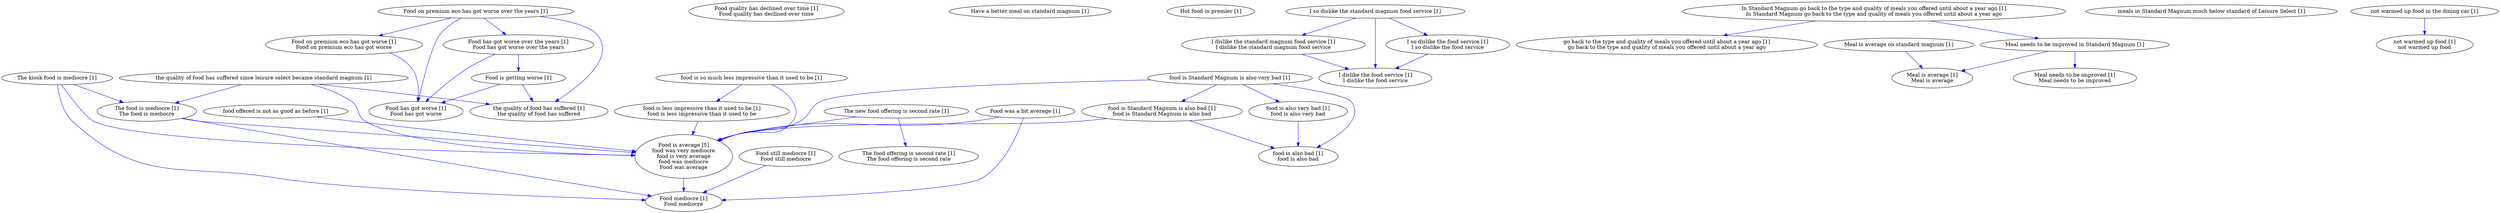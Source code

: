 digraph collapsedGraph {
"Food is average [5]\nfood was very mediocre\nfood is very average\nfood was mediocre\nFood was average""Food still mediocre [1]\nFood still mediocre""Food mediocre [1]\nFood mediocre""Food quality has declined over time [1]\nFood quality has declined over time""Food is getting worse [1]""Food on premium eco has got worse over the years [1]""Food on premium eco has got worse [1]\nFood on premium eco has got worse""Food has got worse [1]\nFood has got worse""Food has got worse over the years [1]\nFood has got worse over the years""Food was a bit average [1]""Have a better meal on standard magnum [1]""Hot food in premier [1]""I so dislike the standard magnum food service [1]""I dislike the standard magnum food service [1]\nI dislike the standard magnum food service""I dislike the food service [1]\nI dislike the food service""I so dislike the food service [1]\nI so dislike the food service""In Standard Magnum go back to the type and quality of meals you offered until about a year ago [1]\nIn Standard Magnum go back to the type and quality of meals you offered until about a year ago""go back to the type and quality of meals you offered until about a year ago [1]\ngo back to the type and quality of meals you offered until about a year ago""Meal is average on standard magnum [1]""Meal is average [1]\nMeal is average""Meal needs to be improved in Standard Magnum [1]""Meal needs to be improved [1]\nMeal needs to be improved""The kiosk food is mediocre [1]""The food is mediocre [1]\nThe food is mediocre""The new food offering is second rate [1]""The food offering is second rate [1]\nThe food offering is second rate""food is Standard Magnum is also very bad [1]""food is Standard Magnum is also bad [1]\nfood is Standard Magnum is also bad""food is also bad [1]\nfood is also bad""food is also very bad [1]\nfood is also very bad""food is so much less impressive than it used to be [1]""food is less impressive than it used to be [1]\nfood is less impressive than it used to be""food offered is not as good as before [1]""meals in Standard Magnum much below standard of Leisure Select [1]""not warmed up food in the dining car [1]""not warmed up food [1]\nnot warmed up food""the quality of food has suffered since leisure select became standard magnum [1]""the quality of food has suffered [1]\nthe quality of food has suffered""Food still mediocre [1]\nFood still mediocre" -> "Food mediocre [1]\nFood mediocre" [color=blue]
"Food is average [5]\nfood was very mediocre\nfood is very average\nfood was mediocre\nFood was average" -> "Food mediocre [1]\nFood mediocre" [color=blue]
"Food on premium eco has got worse over the years [1]" -> "Food on premium eco has got worse [1]\nFood on premium eco has got worse" [color=blue]
"Food on premium eco has got worse [1]\nFood on premium eco has got worse" -> "Food has got worse [1]\nFood has got worse" [color=blue]
"Food on premium eco has got worse over the years [1]" -> "Food has got worse over the years [1]\nFood has got worse over the years" [color=blue]
"Food has got worse over the years [1]\nFood has got worse over the years" -> "Food has got worse [1]\nFood has got worse" [color=blue]
"Food on premium eco has got worse over the years [1]" -> "Food has got worse [1]\nFood has got worse" [color=blue]
"Food is getting worse [1]" -> "Food has got worse [1]\nFood has got worse" [color=blue]
"Food has got worse over the years [1]\nFood has got worse over the years" -> "Food is getting worse [1]" [color=blue]
"Food was a bit average [1]" -> "Food mediocre [1]\nFood mediocre" [color=blue]
"I so dislike the standard magnum food service [1]" -> "I dislike the standard magnum food service [1]\nI dislike the standard magnum food service" [color=blue]
"I dislike the standard magnum food service [1]\nI dislike the standard magnum food service" -> "I dislike the food service [1]\nI dislike the food service" [color=blue]
"I so dislike the standard magnum food service [1]" -> "I so dislike the food service [1]\nI so dislike the food service" [color=blue]
"I so dislike the food service [1]\nI so dislike the food service" -> "I dislike the food service [1]\nI dislike the food service" [color=blue]
"I so dislike the standard magnum food service [1]" -> "I dislike the food service [1]\nI dislike the food service" [color=blue]
"In Standard Magnum go back to the type and quality of meals you offered until about a year ago [1]\nIn Standard Magnum go back to the type and quality of meals you offered until about a year ago" -> "go back to the type and quality of meals you offered until about a year ago [1]\ngo back to the type and quality of meals you offered until about a year ago" [color=blue]
"Meal is average on standard magnum [1]" -> "Meal is average [1]\nMeal is average" [color=blue]
"Meal needs to be improved in Standard Magnum [1]" -> "Meal needs to be improved [1]\nMeal needs to be improved" [color=blue]
"In Standard Magnum go back to the type and quality of meals you offered until about a year ago [1]\nIn Standard Magnum go back to the type and quality of meals you offered until about a year ago" -> "Meal needs to be improved in Standard Magnum [1]" [color=blue]
"Meal needs to be improved in Standard Magnum [1]" -> "Meal is average [1]\nMeal is average" [color=blue]
"The kiosk food is mediocre [1]" -> "The food is mediocre [1]\nThe food is mediocre" [color=blue]
"The kiosk food is mediocre [1]" -> "Food mediocre [1]\nFood mediocre" [color=blue]
"The kiosk food is mediocre [1]" -> "Food is average [5]\nfood was very mediocre\nfood is very average\nfood was mediocre\nFood was average" [color=blue]
"The food is mediocre [1]\nThe food is mediocre" -> "Food mediocre [1]\nFood mediocre" [color=blue]
"The food is mediocre [1]\nThe food is mediocre" -> "Food is average [5]\nfood was very mediocre\nfood is very average\nfood was mediocre\nFood was average" [color=blue]
"The new food offering is second rate [1]" -> "The food offering is second rate [1]\nThe food offering is second rate" [color=blue]
"The new food offering is second rate [1]" -> "Food is average [5]\nfood was very mediocre\nfood is very average\nfood was mediocre\nFood was average" [color=blue]
"food is Standard Magnum is also very bad [1]" -> "food is Standard Magnum is also bad [1]\nfood is Standard Magnum is also bad" [color=blue]
"food is Standard Magnum is also bad [1]\nfood is Standard Magnum is also bad" -> "food is also bad [1]\nfood is also bad" [color=blue]
"food is Standard Magnum is also very bad [1]" -> "food is also very bad [1]\nfood is also very bad" [color=blue]
"food is also very bad [1]\nfood is also very bad" -> "food is also bad [1]\nfood is also bad" [color=blue]
"food is Standard Magnum is also very bad [1]" -> "food is also bad [1]\nfood is also bad" [color=blue]
"food is Standard Magnum is also very bad [1]" -> "Food is average [5]\nfood was very mediocre\nfood is very average\nfood was mediocre\nFood was average" [color=blue]
"food is Standard Magnum is also bad [1]\nfood is Standard Magnum is also bad" -> "Food is average [5]\nfood was very mediocre\nfood is very average\nfood was mediocre\nFood was average" [color=blue]
"food is so much less impressive than it used to be [1]" -> "food is less impressive than it used to be [1]\nfood is less impressive than it used to be" [color=blue]
"food is so much less impressive than it used to be [1]" -> "Food is average [5]\nfood was very mediocre\nfood is very average\nfood was mediocre\nFood was average" [color=blue]
"food is less impressive than it used to be [1]\nfood is less impressive than it used to be" -> "Food is average [5]\nfood was very mediocre\nfood is very average\nfood was mediocre\nFood was average" [color=blue]
"Food was a bit average [1]" -> "Food is average [5]\nfood was very mediocre\nfood is very average\nfood was mediocre\nFood was average" [color=blue]
"food offered is not as good as before [1]" -> "Food is average [5]\nfood was very mediocre\nfood is very average\nfood was mediocre\nFood was average" [color=blue]
"not warmed up food in the dining car [1]" -> "not warmed up food [1]\nnot warmed up food" [color=blue]
"the quality of food has suffered since leisure select became standard magnum [1]" -> "the quality of food has suffered [1]\nthe quality of food has suffered" [color=blue]
"Food is getting worse [1]" -> "the quality of food has suffered [1]\nthe quality of food has suffered" [color=blue]
"Food on premium eco has got worse over the years [1]" -> "the quality of food has suffered [1]\nthe quality of food has suffered" [color=blue]
"the quality of food has suffered since leisure select became standard magnum [1]" -> "The food is mediocre [1]\nThe food is mediocre" [color=blue]
"the quality of food has suffered since leisure select became standard magnum [1]" -> "Food is average [5]\nfood was very mediocre\nfood is very average\nfood was mediocre\nFood was average" [color=blue]
}